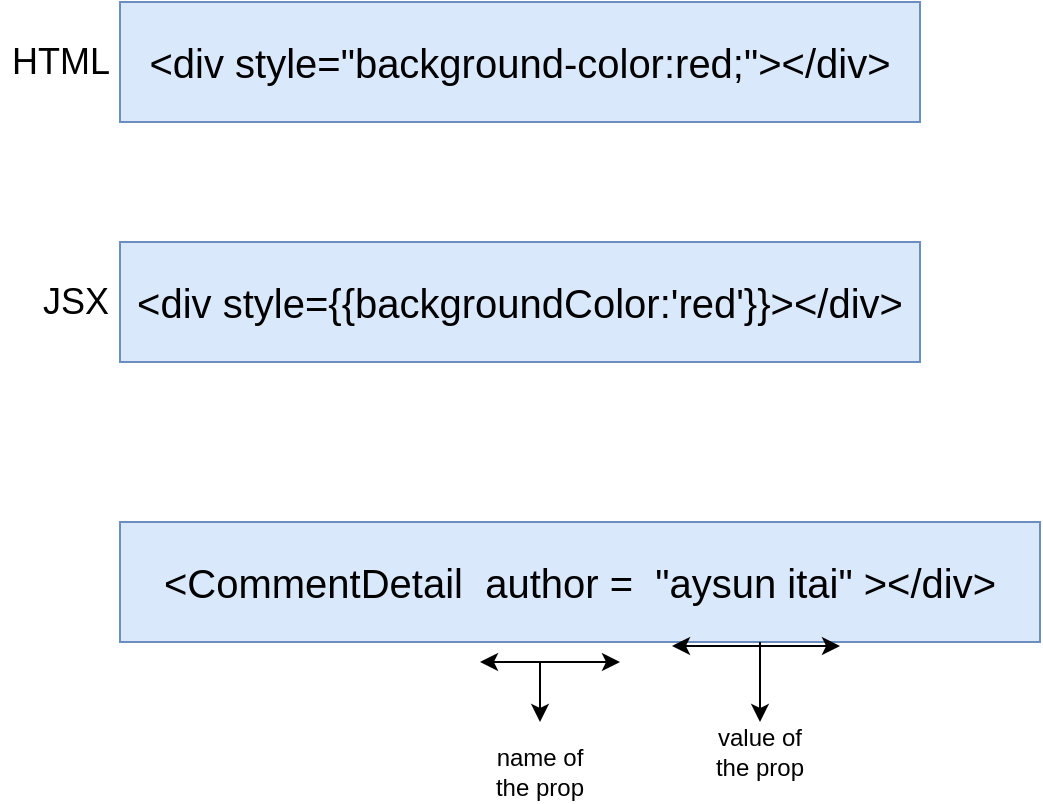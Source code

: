<mxfile version="15.6.8" type="github">
  <diagram id="OkPvy5nc4RwSI06xhwCN" name="Page-1">
    <mxGraphModel dx="782" dy="436" grid="1" gridSize="10" guides="1" tooltips="1" connect="1" arrows="1" fold="1" page="1" pageScale="1" pageWidth="850" pageHeight="1100" math="0" shadow="0">
      <root>
        <mxCell id="0" />
        <mxCell id="1" parent="0" />
        <mxCell id="gwY9xeqTMSN2PTn0ab9Y-1" value="&lt;font style=&quot;font-size: 20px&quot;&gt;&amp;lt;div style=&quot;background-color:red;&quot;&amp;gt;&amp;lt;/div&amp;gt;&lt;/font&gt;" style="rounded=0;whiteSpace=wrap;html=1;fillColor=#dae8fc;strokeColor=#6c8ebf;fontColor=default;" parent="1" vertex="1">
          <mxGeometry x="110" y="200" width="400" height="60" as="geometry" />
        </mxCell>
        <mxCell id="gwY9xeqTMSN2PTn0ab9Y-2" value="&lt;font style=&quot;font-size: 18px&quot;&gt;HTML&lt;/font&gt;" style="text;html=1;align=center;verticalAlign=middle;resizable=0;points=[];autosize=1;strokeColor=none;fillColor=none;fontColor=default;" parent="1" vertex="1">
          <mxGeometry x="50" y="220" width="60" height="20" as="geometry" />
        </mxCell>
        <mxCell id="gwY9xeqTMSN2PTn0ab9Y-7" value="&lt;font style=&quot;font-size: 20px&quot;&gt;&amp;lt;div style={{backgroundColor:&#39;red&#39;}}&amp;gt;&amp;lt;/div&amp;gt;&lt;/font&gt;" style="rounded=0;whiteSpace=wrap;html=1;fillColor=#dae8fc;strokeColor=#6c8ebf;fontColor=default;" parent="1" vertex="1">
          <mxGeometry x="110" y="320" width="400" height="60" as="geometry" />
        </mxCell>
        <mxCell id="gwY9xeqTMSN2PTn0ab9Y-8" value="&lt;span style=&quot;font-size: 18px&quot;&gt;&amp;nbsp; &amp;nbsp;JSX&lt;/span&gt;" style="text;html=1;align=center;verticalAlign=middle;resizable=0;points=[];autosize=1;strokeColor=none;fillColor=none;fontColor=default;" parent="1" vertex="1">
          <mxGeometry x="50" y="340" width="60" height="20" as="geometry" />
        </mxCell>
        <mxCell id="uOZGof7BWM2OaR9mL-pE-2" value="&lt;font style=&quot;font-size: 20px&quot;&gt;&amp;lt;CommentDetail&amp;nbsp; author =&amp;nbsp; &quot;aysun itai&quot; &amp;gt;&amp;lt;/div&amp;gt;&lt;/font&gt;" style="rounded=0;whiteSpace=wrap;html=1;fillColor=#dae8fc;strokeColor=#6c8ebf;fontColor=default;" vertex="1" parent="1">
          <mxGeometry x="110" y="460" width="460" height="60" as="geometry" />
        </mxCell>
        <mxCell id="uOZGof7BWM2OaR9mL-pE-3" value="" style="endArrow=classic;startArrow=classic;html=1;rounded=0;" edge="1" parent="1">
          <mxGeometry width="50" height="50" relative="1" as="geometry">
            <mxPoint x="290" y="530" as="sourcePoint" />
            <mxPoint x="360" y="530" as="targetPoint" />
          </mxGeometry>
        </mxCell>
        <mxCell id="uOZGof7BWM2OaR9mL-pE-5" value="" style="endArrow=classic;html=1;rounded=0;" edge="1" parent="1">
          <mxGeometry width="50" height="50" relative="1" as="geometry">
            <mxPoint x="320" y="530" as="sourcePoint" />
            <mxPoint x="320" y="560" as="targetPoint" />
          </mxGeometry>
        </mxCell>
        <mxCell id="uOZGof7BWM2OaR9mL-pE-6" value="name of the prop" style="text;html=1;strokeColor=none;fillColor=none;align=center;verticalAlign=middle;whiteSpace=wrap;rounded=0;" vertex="1" parent="1">
          <mxGeometry x="290" y="570" width="60" height="30" as="geometry" />
        </mxCell>
        <mxCell id="uOZGof7BWM2OaR9mL-pE-7" value="" style="endArrow=classic;startArrow=classic;html=1;rounded=0;" edge="1" parent="1">
          <mxGeometry width="50" height="50" relative="1" as="geometry">
            <mxPoint x="470" y="522" as="sourcePoint" />
            <mxPoint x="386" y="522" as="targetPoint" />
          </mxGeometry>
        </mxCell>
        <mxCell id="uOZGof7BWM2OaR9mL-pE-8" value="" style="endArrow=classic;html=1;rounded=0;" edge="1" parent="1">
          <mxGeometry width="50" height="50" relative="1" as="geometry">
            <mxPoint x="430" y="520" as="sourcePoint" />
            <mxPoint x="430" y="560" as="targetPoint" />
          </mxGeometry>
        </mxCell>
        <mxCell id="uOZGof7BWM2OaR9mL-pE-9" value="value of the prop" style="text;html=1;strokeColor=none;fillColor=none;align=center;verticalAlign=middle;whiteSpace=wrap;rounded=0;" vertex="1" parent="1">
          <mxGeometry x="400" y="560" width="60" height="30" as="geometry" />
        </mxCell>
      </root>
    </mxGraphModel>
  </diagram>
</mxfile>
